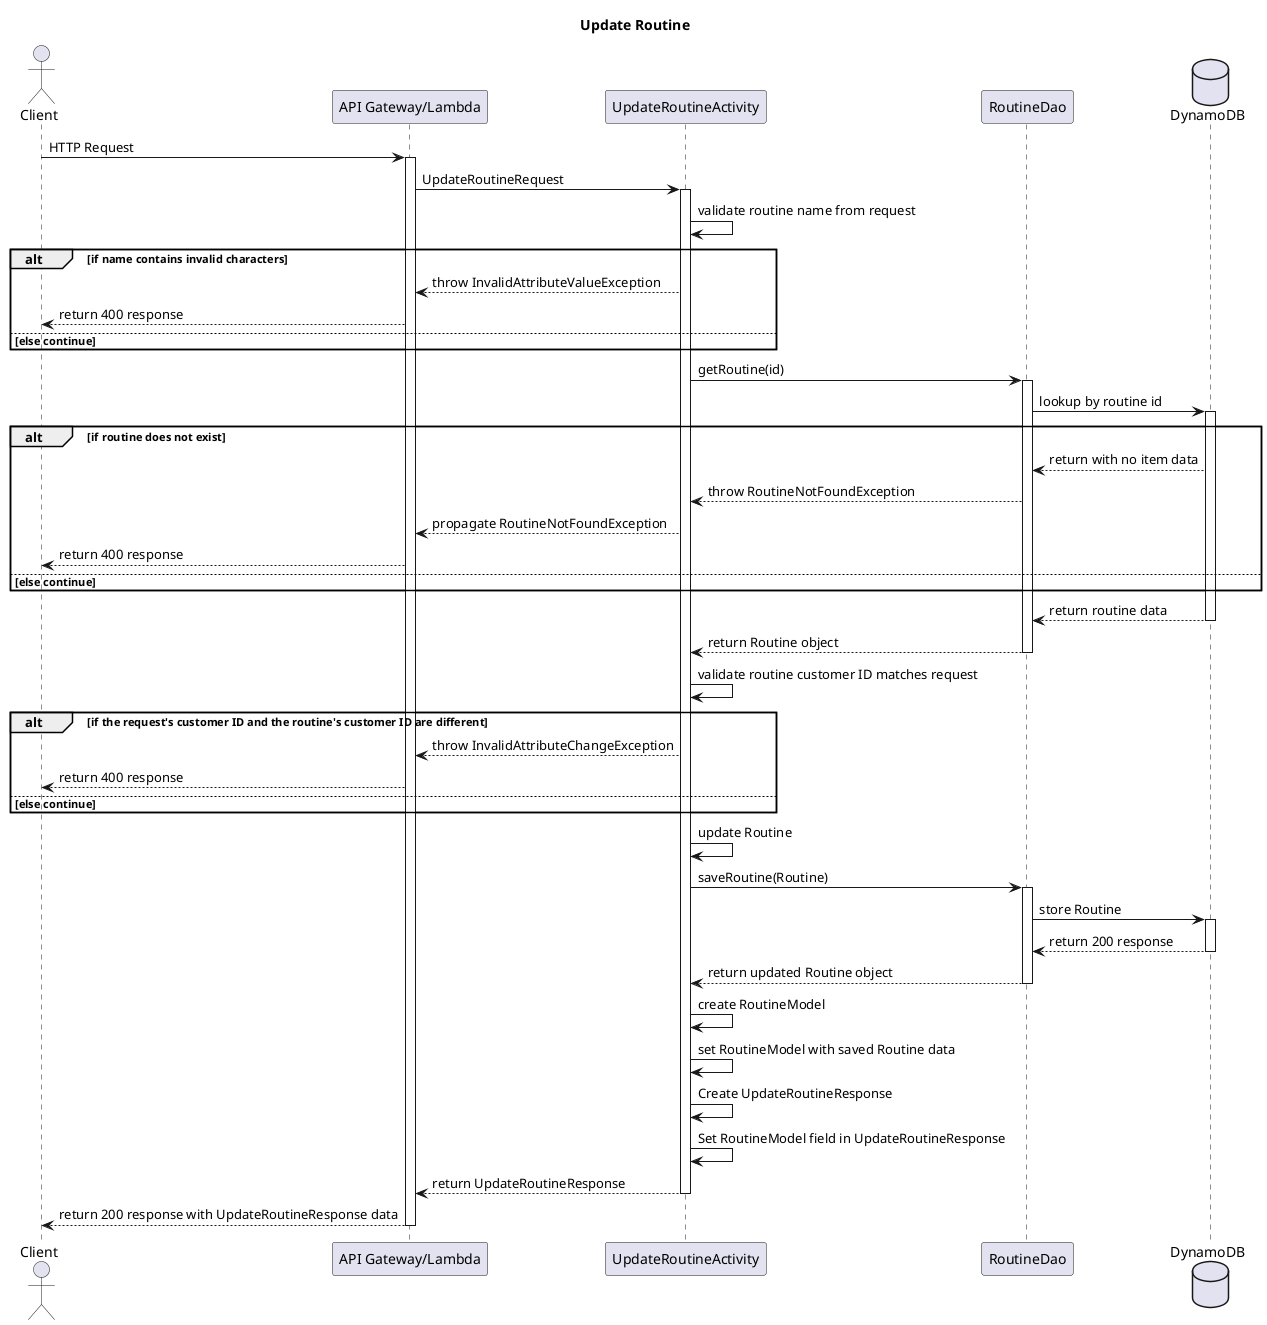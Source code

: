 @startuml

actor "Client" as client
participant "API Gateway/Lambda" as apiGateway
participant "UpdateRoutineActivity" as updateRoutineActivity
participant "RoutineDao" as routineDao
database "DynamoDB" as dynamoDB

title Update Routine

client -> apiGateway : HTTP Request
activate apiGateway

apiGateway -> updateRoutineActivity : UpdateRoutineRequest
activate updateRoutineActivity

updateRoutineActivity -> updateRoutineActivity : validate routine name from request

alt if name contains invalid characters
updateRoutineActivity --> apiGateway : throw InvalidAttributeValueException
apiGateway --> client: return 400 response

else else continue
end

updateRoutineActivity -> routineDao : getRoutine(id)
activate routineDao

routineDao -> dynamoDB : lookup by routine id
activate dynamoDB

alt if routine does not exist
dynamoDB --> routineDao : return with no item data
routineDao --> updateRoutineActivity: throw RoutineNotFoundException
updateRoutineActivity --> apiGateway: propagate RoutineNotFoundException
apiGateway --> client: return 400 response
else else continue
end

dynamoDB --> routineDao: return routine data
deactivate dynamoDB

routineDao --> updateRoutineActivity : return Routine object
deactivate routineDao

updateRoutineActivity -> updateRoutineActivity : validate routine customer ID matches request
alt if the request's customer ID and the routine's customer ID are different
updateRoutineActivity --> apiGateway: throw InvalidAttributeChangeException
apiGateway --> client: return 400 response

else else continue
end


updateRoutineActivity -> updateRoutineActivity: update Routine

updateRoutineActivity -> routineDao : saveRoutine(Routine)
activate routineDao

routineDao -> dynamoDB : store Routine
activate dynamoDB

dynamoDB --> routineDao : return 200 response
deactivate dynamoDB

routineDao --> updateRoutineActivity : return updated Routine object
deactivate routineDao

updateRoutineActivity -> updateRoutineActivity: create RoutineModel

updateRoutineActivity -> updateRoutineActivity: set RoutineModel with saved Routine data

updateRoutineActivity -> updateRoutineActivity: Create UpdateRoutineResponse
updateRoutineActivity -> updateRoutineActivity: Set RoutineModel field in UpdateRoutineResponse

updateRoutineActivity --> apiGateway : return UpdateRoutineResponse
deactivate updateRoutineActivity

apiGateway --> client : return 200 response with UpdateRoutineResponse data
deactivate apiGateway

@enduml
